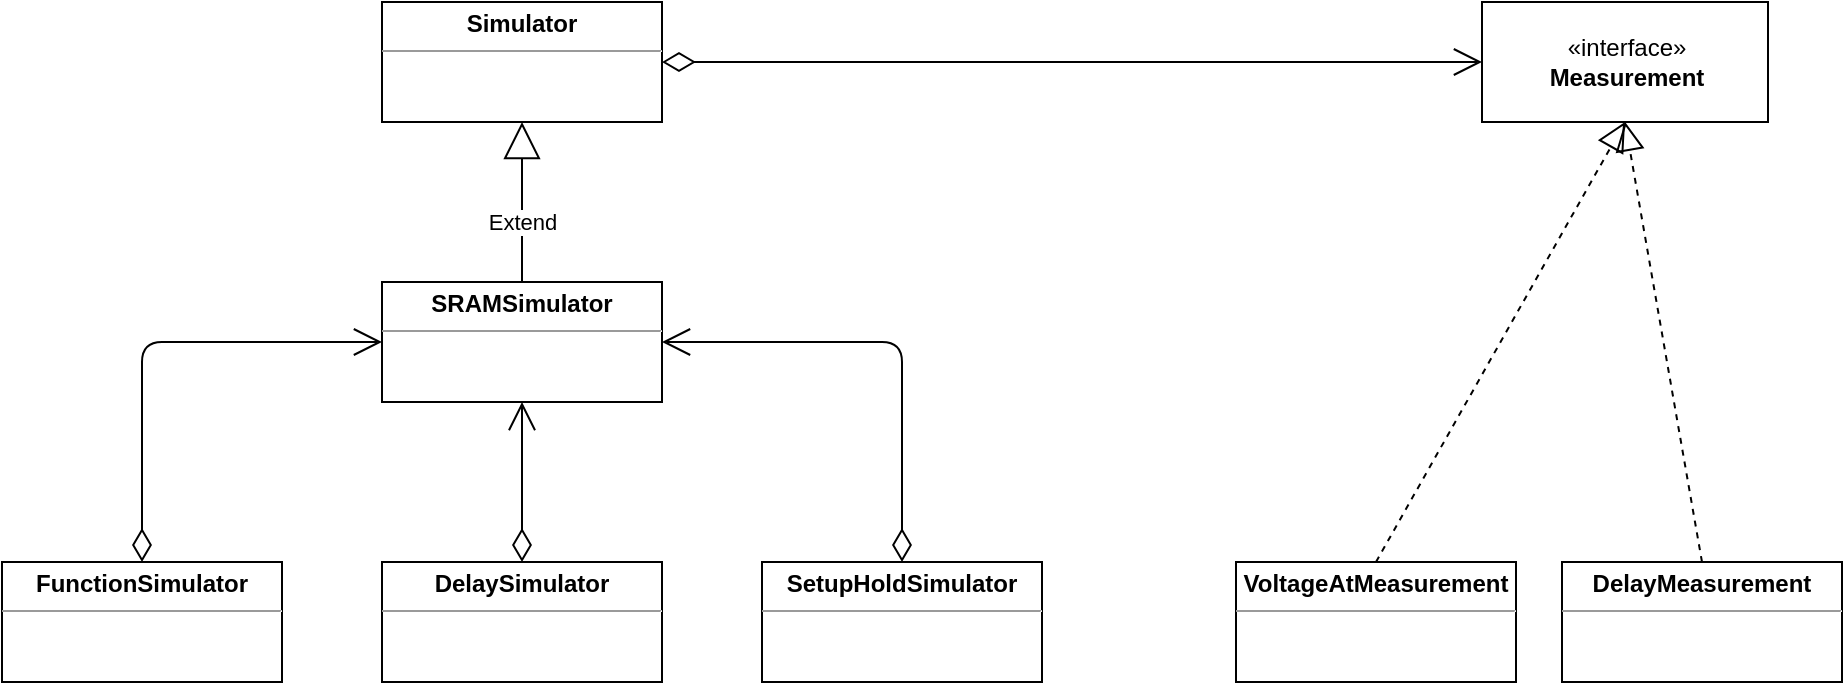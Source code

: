 <mxfile version="13.3.5" type="device"><diagram id="VpziZK6Jkf7T9R1iBwJZ" name="第 1 页"><mxGraphModel dx="1538" dy="1140" grid="1" gridSize="10" guides="1" tooltips="1" connect="1" arrows="1" fold="1" page="1" pageScale="1" pageWidth="1654" pageHeight="2336" math="0" shadow="0"><root><mxCell id="0"/><mxCell id="1" parent="0"/><mxCell id="YnvUc4A5hvIgHHcQgP_z-2" value="" style="endArrow=block;endSize=16;endFill=0;html=1;entryX=0.5;entryY=1;entryDx=0;entryDy=0;exitX=0.5;exitY=0;exitDx=0;exitDy=0;" edge="1" parent="1" source="YnvUc4A5hvIgHHcQgP_z-5" target="YnvUc4A5hvIgHHcQgP_z-4"><mxGeometry width="160" relative="1" as="geometry"><mxPoint x="650" y="740" as="sourcePoint"/><mxPoint x="600" y="730" as="targetPoint"/></mxGeometry></mxCell><mxCell id="YnvUc4A5hvIgHHcQgP_z-3" value="Extend" style="edgeLabel;html=1;align=center;verticalAlign=middle;resizable=0;points=[];" vertex="1" connectable="0" parent="YnvUc4A5hvIgHHcQgP_z-2"><mxGeometry x="-0.247" relative="1" as="geometry"><mxPoint as="offset"/></mxGeometry></mxCell><mxCell id="YnvUc4A5hvIgHHcQgP_z-4" value="&lt;p style=&quot;margin: 0px ; margin-top: 4px ; text-align: center&quot;&gt;&lt;b&gt;Simulator&lt;/b&gt;&lt;/p&gt;&lt;hr size=&quot;1&quot;&gt;&lt;div style=&quot;height: 2px&quot;&gt;&amp;nbsp; &amp;nbsp; &amp;nbsp; &amp;nbsp;&lt;/div&gt;" style="verticalAlign=top;align=left;overflow=fill;fontSize=12;fontFamily=Helvetica;html=1;" vertex="1" parent="1"><mxGeometry x="580" y="600" width="140" height="60" as="geometry"/></mxCell><mxCell id="YnvUc4A5hvIgHHcQgP_z-5" value="&lt;p style=&quot;margin: 0px ; margin-top: 4px ; text-align: center&quot;&gt;&lt;b&gt;SRAMSimulator&lt;/b&gt;&lt;/p&gt;&lt;hr size=&quot;1&quot;&gt;&lt;div style=&quot;height: 2px&quot;&gt;&lt;/div&gt;" style="verticalAlign=top;align=left;overflow=fill;fontSize=12;fontFamily=Helvetica;html=1;" vertex="1" parent="1"><mxGeometry x="580" y="740" width="140" height="60" as="geometry"/></mxCell><mxCell id="YnvUc4A5hvIgHHcQgP_z-6" value="&lt;p style=&quot;margin: 0px ; margin-top: 4px ; text-align: center&quot;&gt;&lt;b&gt;FunctionSimulator&lt;/b&gt;&lt;/p&gt;&lt;hr size=&quot;1&quot;&gt;&lt;div style=&quot;height: 2px&quot;&gt;&lt;/div&gt;" style="verticalAlign=top;align=left;overflow=fill;fontSize=12;fontFamily=Helvetica;html=1;" vertex="1" parent="1"><mxGeometry x="390" y="880" width="140" height="60" as="geometry"/></mxCell><mxCell id="YnvUc4A5hvIgHHcQgP_z-7" value="&lt;p style=&quot;margin: 0px ; margin-top: 4px ; text-align: center&quot;&gt;&lt;b&gt;DelaySimulator&lt;/b&gt;&lt;/p&gt;&lt;hr size=&quot;1&quot;&gt;&lt;div style=&quot;height: 2px&quot;&gt;&lt;/div&gt;" style="verticalAlign=top;align=left;overflow=fill;fontSize=12;fontFamily=Helvetica;html=1;" vertex="1" parent="1"><mxGeometry x="580" y="880" width="140" height="60" as="geometry"/></mxCell><mxCell id="YnvUc4A5hvIgHHcQgP_z-8" value="&lt;p style=&quot;margin: 0px ; margin-top: 4px ; text-align: center&quot;&gt;&lt;b&gt;SetupHoldSimulator&lt;/b&gt;&lt;/p&gt;&lt;hr size=&quot;1&quot;&gt;&lt;div style=&quot;height: 2px&quot;&gt;&lt;/div&gt;" style="verticalAlign=top;align=left;overflow=fill;fontSize=12;fontFamily=Helvetica;html=1;" vertex="1" parent="1"><mxGeometry x="770" y="880" width="140" height="60" as="geometry"/></mxCell><mxCell id="YnvUc4A5hvIgHHcQgP_z-10" value="" style="endArrow=open;html=1;endSize=12;startArrow=diamondThin;startSize=14;startFill=0;edgeStyle=orthogonalEdgeStyle;align=left;verticalAlign=bottom;exitX=0.5;exitY=0;exitDx=0;exitDy=0;entryX=0;entryY=0.5;entryDx=0;entryDy=0;" edge="1" parent="1" source="YnvUc4A5hvIgHHcQgP_z-6" target="YnvUc4A5hvIgHHcQgP_z-5"><mxGeometry x="-1" y="3" relative="1" as="geometry"><mxPoint x="520" y="830" as="sourcePoint"/><mxPoint x="680" y="830" as="targetPoint"/></mxGeometry></mxCell><mxCell id="YnvUc4A5hvIgHHcQgP_z-11" value="" style="endArrow=open;html=1;endSize=12;startArrow=diamondThin;startSize=14;startFill=0;edgeStyle=orthogonalEdgeStyle;align=left;verticalAlign=bottom;exitX=0.5;exitY=0;exitDx=0;exitDy=0;entryX=0.5;entryY=1;entryDx=0;entryDy=0;" edge="1" parent="1" source="YnvUc4A5hvIgHHcQgP_z-7" target="YnvUc4A5hvIgHHcQgP_z-5"><mxGeometry x="-1" y="3" relative="1" as="geometry"><mxPoint x="470" y="890" as="sourcePoint"/><mxPoint x="590" y="780" as="targetPoint"/></mxGeometry></mxCell><mxCell id="YnvUc4A5hvIgHHcQgP_z-12" value="" style="endArrow=open;html=1;endSize=12;startArrow=diamondThin;startSize=14;startFill=0;edgeStyle=orthogonalEdgeStyle;align=left;verticalAlign=bottom;exitX=0.5;exitY=0;exitDx=0;exitDy=0;entryX=1;entryY=0.5;entryDx=0;entryDy=0;" edge="1" parent="1" source="YnvUc4A5hvIgHHcQgP_z-8" target="YnvUc4A5hvIgHHcQgP_z-5"><mxGeometry x="-1" y="3" relative="1" as="geometry"><mxPoint x="660" y="890" as="sourcePoint"/><mxPoint x="660" y="810" as="targetPoint"/></mxGeometry></mxCell><mxCell id="YnvUc4A5hvIgHHcQgP_z-14" value="«interface»&lt;br&gt;&lt;b&gt;Measurement&lt;/b&gt;" style="html=1;" vertex="1" parent="1"><mxGeometry x="1130" y="600" width="143" height="60" as="geometry"/></mxCell><mxCell id="YnvUc4A5hvIgHHcQgP_z-15" value="&lt;p style=&quot;margin: 0px ; margin-top: 4px ; text-align: center&quot;&gt;&lt;b&gt;VoltageAtMeasurement&lt;/b&gt;&lt;/p&gt;&lt;hr size=&quot;1&quot;&gt;&lt;div style=&quot;height: 2px&quot;&gt;&amp;nbsp; &amp;nbsp; &amp;nbsp; &amp;nbsp;&lt;/div&gt;" style="verticalAlign=top;align=left;overflow=fill;fontSize=12;fontFamily=Helvetica;html=1;" vertex="1" parent="1"><mxGeometry x="1007" y="880" width="140" height="60" as="geometry"/></mxCell><mxCell id="YnvUc4A5hvIgHHcQgP_z-16" value="&lt;p style=&quot;margin: 0px ; margin-top: 4px ; text-align: center&quot;&gt;&lt;b&gt;DelayMeasurement&lt;/b&gt;&lt;/p&gt;&lt;hr size=&quot;1&quot;&gt;&lt;div style=&quot;height: 2px&quot;&gt;&amp;nbsp; &amp;nbsp; &amp;nbsp; &amp;nbsp;&lt;/div&gt;" style="verticalAlign=top;align=left;overflow=fill;fontSize=12;fontFamily=Helvetica;html=1;" vertex="1" parent="1"><mxGeometry x="1170" y="880" width="140" height="60" as="geometry"/></mxCell><mxCell id="YnvUc4A5hvIgHHcQgP_z-17" value="" style="endArrow=block;dashed=1;endFill=0;endSize=12;html=1;entryX=0.5;entryY=1;entryDx=0;entryDy=0;exitX=0.5;exitY=0;exitDx=0;exitDy=0;" edge="1" parent="1" source="YnvUc4A5hvIgHHcQgP_z-15" target="YnvUc4A5hvIgHHcQgP_z-14"><mxGeometry width="160" relative="1" as="geometry"><mxPoint x="910" y="830" as="sourcePoint"/><mxPoint x="1070" y="830" as="targetPoint"/></mxGeometry></mxCell><mxCell id="YnvUc4A5hvIgHHcQgP_z-18" value="" style="endArrow=block;dashed=1;endFill=0;endSize=12;html=1;entryX=0.5;entryY=1;entryDx=0;entryDy=0;exitX=0.5;exitY=0;exitDx=0;exitDy=0;" edge="1" parent="1" source="YnvUc4A5hvIgHHcQgP_z-16" target="YnvUc4A5hvIgHHcQgP_z-14"><mxGeometry width="160" relative="1" as="geometry"><mxPoint x="1087.0" y="890" as="sourcePoint"/><mxPoint x="1211.5" y="670" as="targetPoint"/></mxGeometry></mxCell><mxCell id="YnvUc4A5hvIgHHcQgP_z-19" value="" style="endArrow=open;html=1;endSize=12;startArrow=diamondThin;startSize=14;startFill=0;edgeStyle=orthogonalEdgeStyle;align=left;verticalAlign=bottom;exitX=1;exitY=0.5;exitDx=0;exitDy=0;entryX=0;entryY=0.5;entryDx=0;entryDy=0;" edge="1" parent="1" source="YnvUc4A5hvIgHHcQgP_z-4" target="YnvUc4A5hvIgHHcQgP_z-14"><mxGeometry x="-1" y="3" relative="1" as="geometry"><mxPoint x="850" y="890" as="sourcePoint"/><mxPoint x="730" y="780" as="targetPoint"/></mxGeometry></mxCell></root></mxGraphModel></diagram></mxfile>